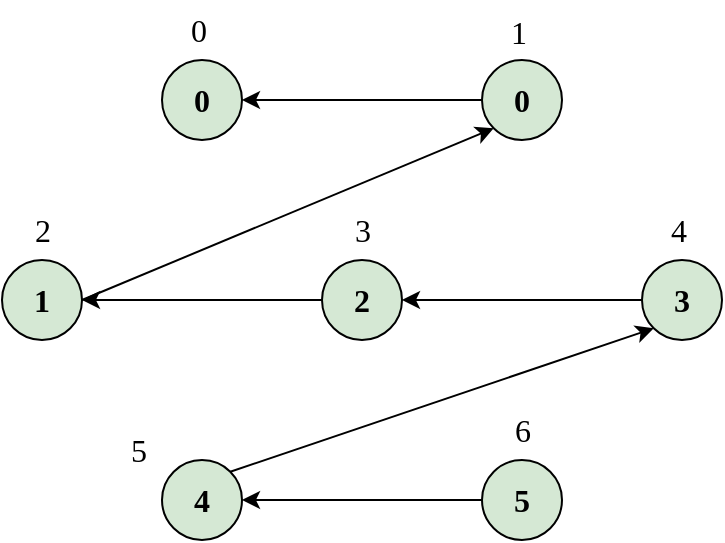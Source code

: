 <mxfile version="21.2.8" type="device">
  <diagram name="Page-1" id="ac0-5Axkzdwwxx8cRdzC">
    <mxGraphModel dx="1538" dy="463" grid="1" gridSize="10" guides="1" tooltips="1" connect="1" arrows="1" fold="1" page="1" pageScale="1" pageWidth="827" pageHeight="1169" math="0" shadow="0">
      <root>
        <mxCell id="0" />
        <mxCell id="1" parent="0" />
        <mxCell id="zn5Z8J5lU8SQC-b0vKBi-1" value="&lt;font face=&quot;Verdana&quot;&gt;&lt;span style=&quot;font-size: 16px;&quot;&gt;&lt;b style=&quot;&quot;&gt;0&lt;/b&gt;&lt;/span&gt;&lt;/font&gt;" style="ellipse;whiteSpace=wrap;html=1;aspect=fixed;fillColor=#d5e8d4;strokeColor=#000000;" parent="1" vertex="1">
          <mxGeometry x="40" y="180" width="40" height="40" as="geometry" />
        </mxCell>
        <mxCell id="bDHwR__0A869CU3IP3uC-1" value="&lt;b&gt;&lt;font style=&quot;font-size: 16px;&quot; face=&quot;Verdana&quot;&gt;0&lt;/font&gt;&lt;/b&gt;" style="ellipse;whiteSpace=wrap;html=1;aspect=fixed;fillColor=#d5e8d4;strokeColor=#000000;" parent="1" vertex="1">
          <mxGeometry x="200" y="180" width="40" height="40" as="geometry" />
        </mxCell>
        <mxCell id="bDHwR__0A869CU3IP3uC-2" value="&lt;b&gt;&lt;font style=&quot;font-size: 16px;&quot; face=&quot;Verdana&quot;&gt;1&lt;/font&gt;&lt;/b&gt;" style="ellipse;whiteSpace=wrap;html=1;aspect=fixed;fillColor=#d5e8d4;strokeColor=#000000;" parent="1" vertex="1">
          <mxGeometry x="-40" y="280" width="40" height="40" as="geometry" />
        </mxCell>
        <mxCell id="bDHwR__0A869CU3IP3uC-3" value="&lt;b&gt;&lt;font style=&quot;font-size: 16px;&quot; face=&quot;Verdana&quot;&gt;2&lt;/font&gt;&lt;/b&gt;" style="ellipse;whiteSpace=wrap;html=1;aspect=fixed;fillColor=#d5e8d4;strokeColor=#000000;" parent="1" vertex="1">
          <mxGeometry x="120" y="280" width="40" height="40" as="geometry" />
        </mxCell>
        <mxCell id="bDHwR__0A869CU3IP3uC-4" value="&lt;b&gt;&lt;font style=&quot;font-size: 16px;&quot; face=&quot;Verdana&quot;&gt;3&lt;/font&gt;&lt;/b&gt;" style="ellipse;whiteSpace=wrap;html=1;aspect=fixed;fillColor=#d5e8d4;strokeColor=#000000;" parent="1" vertex="1">
          <mxGeometry x="280" y="280" width="40" height="40" as="geometry" />
        </mxCell>
        <mxCell id="bDHwR__0A869CU3IP3uC-5" value="&lt;font face=&quot;Verdana&quot;&gt;&lt;span style=&quot;font-size: 16px;&quot;&gt;&lt;b style=&quot;&quot;&gt;4&lt;/b&gt;&lt;/span&gt;&lt;/font&gt;" style="ellipse;whiteSpace=wrap;html=1;aspect=fixed;fillColor=#d5e8d4;strokeColor=#000000;" parent="1" vertex="1">
          <mxGeometry x="40" y="380" width="40" height="40" as="geometry" />
        </mxCell>
        <mxCell id="bDHwR__0A869CU3IP3uC-6" value="&lt;b&gt;&lt;font style=&quot;font-size: 16px;&quot; face=&quot;Verdana&quot;&gt;5&lt;/font&gt;&lt;/b&gt;" style="ellipse;whiteSpace=wrap;html=1;aspect=fixed;fillColor=#d5e8d4;strokeColor=#000000;" parent="1" vertex="1">
          <mxGeometry x="200" y="380" width="40" height="40" as="geometry" />
        </mxCell>
        <mxCell id="bDHwR__0A869CU3IP3uC-8" value="&lt;font face=&quot;Verdana&quot; style=&quot;font-size: 16px;&quot;&gt;0&lt;/font&gt;" style="text;html=1;align=center;verticalAlign=middle;resizable=0;points=[];autosize=1;strokeColor=none;fillColor=none;" parent="1" vertex="1">
          <mxGeometry x="43" y="150" width="30" height="30" as="geometry" />
        </mxCell>
        <mxCell id="bDHwR__0A869CU3IP3uC-9" value="&lt;font face=&quot;Verdana&quot; style=&quot;font-size: 16px;&quot;&gt;1&lt;/font&gt;" style="text;html=1;align=center;verticalAlign=middle;resizable=0;points=[];autosize=1;strokeColor=none;fillColor=none;" parent="1" vertex="1">
          <mxGeometry x="203" y="151" width="30" height="30" as="geometry" />
        </mxCell>
        <mxCell id="bDHwR__0A869CU3IP3uC-10" value="&lt;font face=&quot;Verdana&quot; style=&quot;font-size: 16px;&quot;&gt;2&lt;/font&gt;" style="text;html=1;align=center;verticalAlign=middle;resizable=0;points=[];autosize=1;strokeColor=none;fillColor=none;" parent="1" vertex="1">
          <mxGeometry x="-35" y="250" width="30" height="30" as="geometry" />
        </mxCell>
        <mxCell id="bDHwR__0A869CU3IP3uC-11" value="&lt;font face=&quot;Verdana&quot; style=&quot;font-size: 16px;&quot;&gt;3&lt;/font&gt;" style="text;html=1;align=center;verticalAlign=middle;resizable=0;points=[];autosize=1;strokeColor=none;fillColor=none;" parent="1" vertex="1">
          <mxGeometry x="125" y="250" width="30" height="30" as="geometry" />
        </mxCell>
        <mxCell id="bDHwR__0A869CU3IP3uC-12" value="&lt;font face=&quot;Verdana&quot; style=&quot;font-size: 16px;&quot;&gt;4&lt;/font&gt;" style="text;html=1;align=center;verticalAlign=middle;resizable=0;points=[];autosize=1;strokeColor=none;fillColor=none;" parent="1" vertex="1">
          <mxGeometry x="283" y="250" width="30" height="30" as="geometry" />
        </mxCell>
        <mxCell id="bDHwR__0A869CU3IP3uC-13" value="&lt;font face=&quot;Verdana&quot; style=&quot;font-size: 16px;&quot;&gt;5&lt;/font&gt;" style="text;html=1;align=center;verticalAlign=middle;resizable=0;points=[];autosize=1;strokeColor=none;fillColor=none;" parent="1" vertex="1">
          <mxGeometry x="13" y="360" width="30" height="30" as="geometry" />
        </mxCell>
        <mxCell id="bDHwR__0A869CU3IP3uC-14" value="&lt;font face=&quot;Verdana&quot; style=&quot;font-size: 16px;&quot;&gt;6&lt;/font&gt;" style="text;html=1;align=center;verticalAlign=middle;resizable=0;points=[];autosize=1;strokeColor=none;fillColor=none;" parent="1" vertex="1">
          <mxGeometry x="205" y="350" width="30" height="30" as="geometry" />
        </mxCell>
        <mxCell id="VM8nPOi6n-kxjKZRsh6Z-1" value="" style="endArrow=classic;html=1;rounded=0;exitX=0;exitY=0.5;exitDx=0;exitDy=0;entryX=1;entryY=0.5;entryDx=0;entryDy=0;" edge="1" parent="1" source="bDHwR__0A869CU3IP3uC-1" target="zn5Z8J5lU8SQC-b0vKBi-1">
          <mxGeometry width="50" height="50" relative="1" as="geometry">
            <mxPoint x="40" y="330" as="sourcePoint" />
            <mxPoint x="90" y="280" as="targetPoint" />
          </mxGeometry>
        </mxCell>
        <mxCell id="VM8nPOi6n-kxjKZRsh6Z-2" value="" style="endArrow=classic;html=1;rounded=0;exitX=1;exitY=0.5;exitDx=0;exitDy=0;entryX=0;entryY=1;entryDx=0;entryDy=0;" edge="1" parent="1" source="bDHwR__0A869CU3IP3uC-2" target="bDHwR__0A869CU3IP3uC-1">
          <mxGeometry width="50" height="50" relative="1" as="geometry">
            <mxPoint x="40" y="330" as="sourcePoint" />
            <mxPoint x="90" y="280" as="targetPoint" />
          </mxGeometry>
        </mxCell>
        <mxCell id="VM8nPOi6n-kxjKZRsh6Z-3" value="" style="endArrow=classic;html=1;rounded=0;exitX=0;exitY=0.5;exitDx=0;exitDy=0;entryX=1;entryY=0.5;entryDx=0;entryDy=0;" edge="1" parent="1" source="bDHwR__0A869CU3IP3uC-3" target="bDHwR__0A869CU3IP3uC-2">
          <mxGeometry width="50" height="50" relative="1" as="geometry">
            <mxPoint x="40" y="330" as="sourcePoint" />
            <mxPoint x="90" y="280" as="targetPoint" />
          </mxGeometry>
        </mxCell>
        <mxCell id="VM8nPOi6n-kxjKZRsh6Z-4" value="" style="endArrow=classic;html=1;rounded=0;exitX=0;exitY=0.5;exitDx=0;exitDy=0;entryX=1;entryY=0.5;entryDx=0;entryDy=0;" edge="1" parent="1" source="bDHwR__0A869CU3IP3uC-4" target="bDHwR__0A869CU3IP3uC-3">
          <mxGeometry width="50" height="50" relative="1" as="geometry">
            <mxPoint x="40" y="330" as="sourcePoint" />
            <mxPoint x="90" y="280" as="targetPoint" />
          </mxGeometry>
        </mxCell>
        <mxCell id="VM8nPOi6n-kxjKZRsh6Z-5" value="" style="endArrow=classic;html=1;rounded=0;exitX=1;exitY=0;exitDx=0;exitDy=0;entryX=0;entryY=1;entryDx=0;entryDy=0;" edge="1" parent="1" source="bDHwR__0A869CU3IP3uC-5" target="bDHwR__0A869CU3IP3uC-4">
          <mxGeometry width="50" height="50" relative="1" as="geometry">
            <mxPoint x="40" y="330" as="sourcePoint" />
            <mxPoint x="90" y="280" as="targetPoint" />
          </mxGeometry>
        </mxCell>
        <mxCell id="VM8nPOi6n-kxjKZRsh6Z-6" value="" style="endArrow=classic;html=1;rounded=0;exitX=0;exitY=0.5;exitDx=0;exitDy=0;entryX=1;entryY=0.5;entryDx=0;entryDy=0;" edge="1" parent="1" source="bDHwR__0A869CU3IP3uC-6" target="bDHwR__0A869CU3IP3uC-5">
          <mxGeometry width="50" height="50" relative="1" as="geometry">
            <mxPoint x="40" y="330" as="sourcePoint" />
            <mxPoint x="90" y="280" as="targetPoint" />
          </mxGeometry>
        </mxCell>
      </root>
    </mxGraphModel>
  </diagram>
</mxfile>
